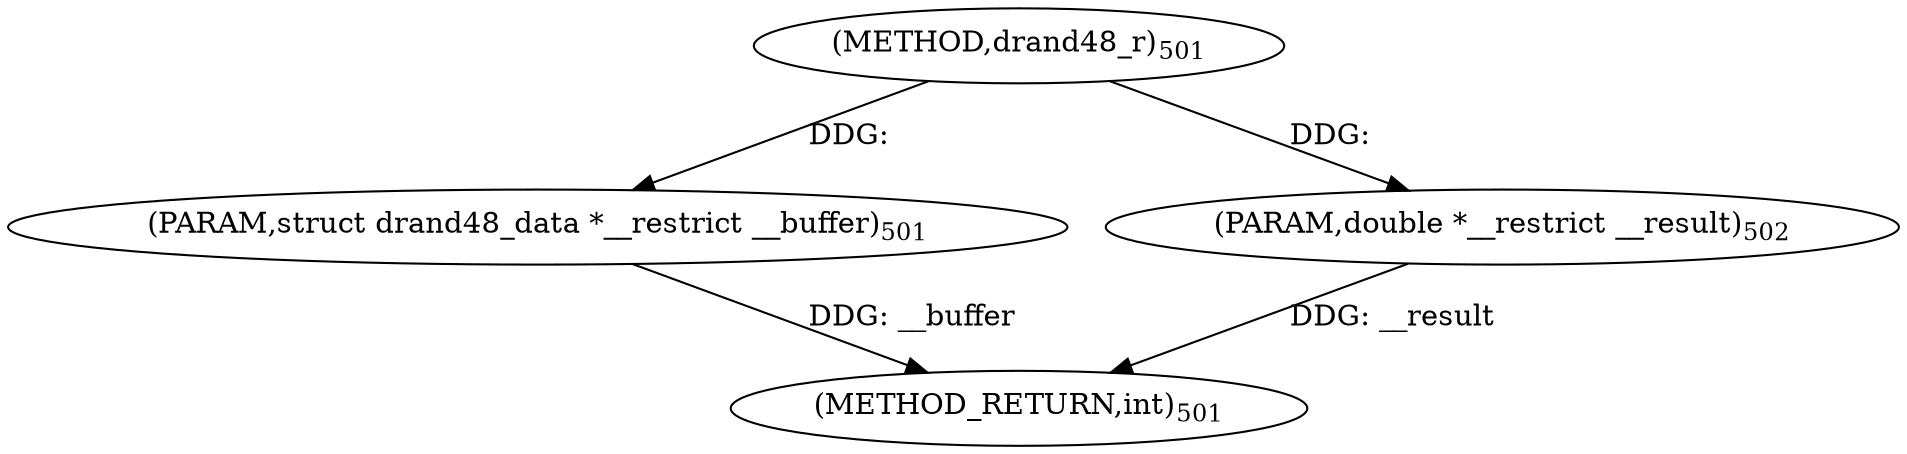digraph "drand48_r" {  
"21782" [label = <(METHOD,drand48_r)<SUB>501</SUB>> ]
"21785" [label = <(METHOD_RETURN,int)<SUB>501</SUB>> ]
"21783" [label = <(PARAM,struct drand48_data *__restrict __buffer)<SUB>501</SUB>> ]
"21784" [label = <(PARAM,double *__restrict __result)<SUB>502</SUB>> ]
  "21783" -> "21785"  [ label = "DDG: __buffer"] 
  "21784" -> "21785"  [ label = "DDG: __result"] 
  "21782" -> "21783"  [ label = "DDG: "] 
  "21782" -> "21784"  [ label = "DDG: "] 
}
